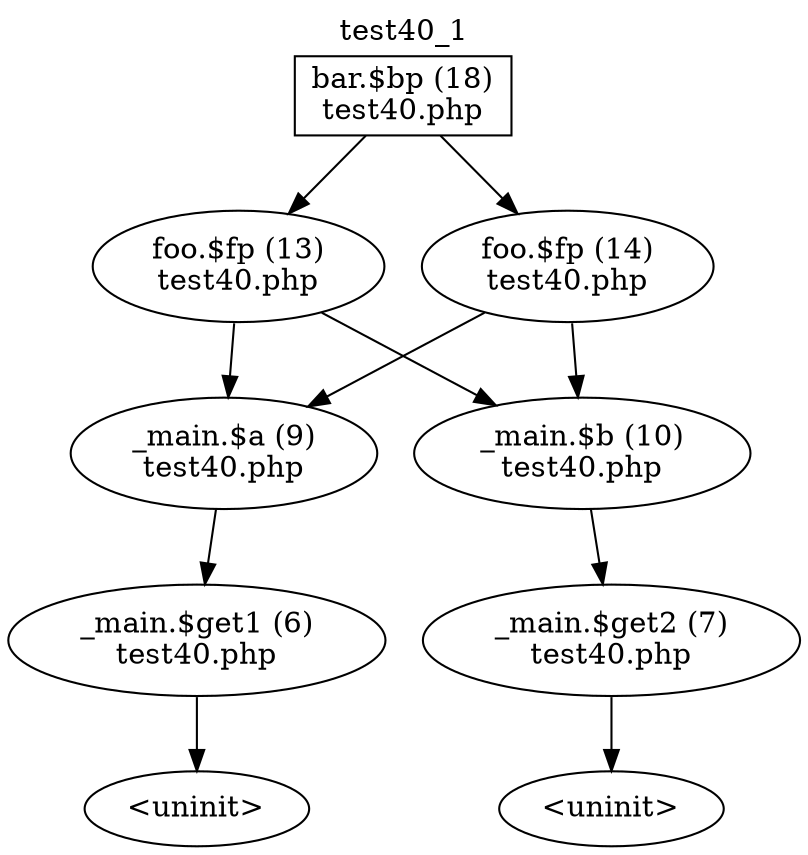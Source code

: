 digraph cfg {
  label="test40_1";
  labelloc=t;
  n1 [shape=box, label="bar.$bp (18)\ntest40.php"];
  n2 [shape=ellipse, label="foo.$fp (13)\ntest40.php"];
  n3 [shape=ellipse, label="foo.$fp (14)\ntest40.php"];
  n4 [shape=ellipse, label="_main.$a (9)\ntest40.php"];
  n5 [shape=ellipse, label="_main.$b (10)\ntest40.php"];
  n6 [shape=ellipse, label="_main.$get1 (6)\ntest40.php"];
  n7 [shape=ellipse, label="_main.$get2 (7)\ntest40.php"];
  n8 [shape=ellipse, label="<uninit>"];
  n9 [shape=ellipse, label="<uninit>"];
  n1 -> n2;
  n1 -> n3;
  n2 -> n4;
  n2 -> n5;
  n3 -> n4;
  n3 -> n5;
  n4 -> n6;
  n5 -> n7;
  n6 -> n8;
  n7 -> n9;
}
